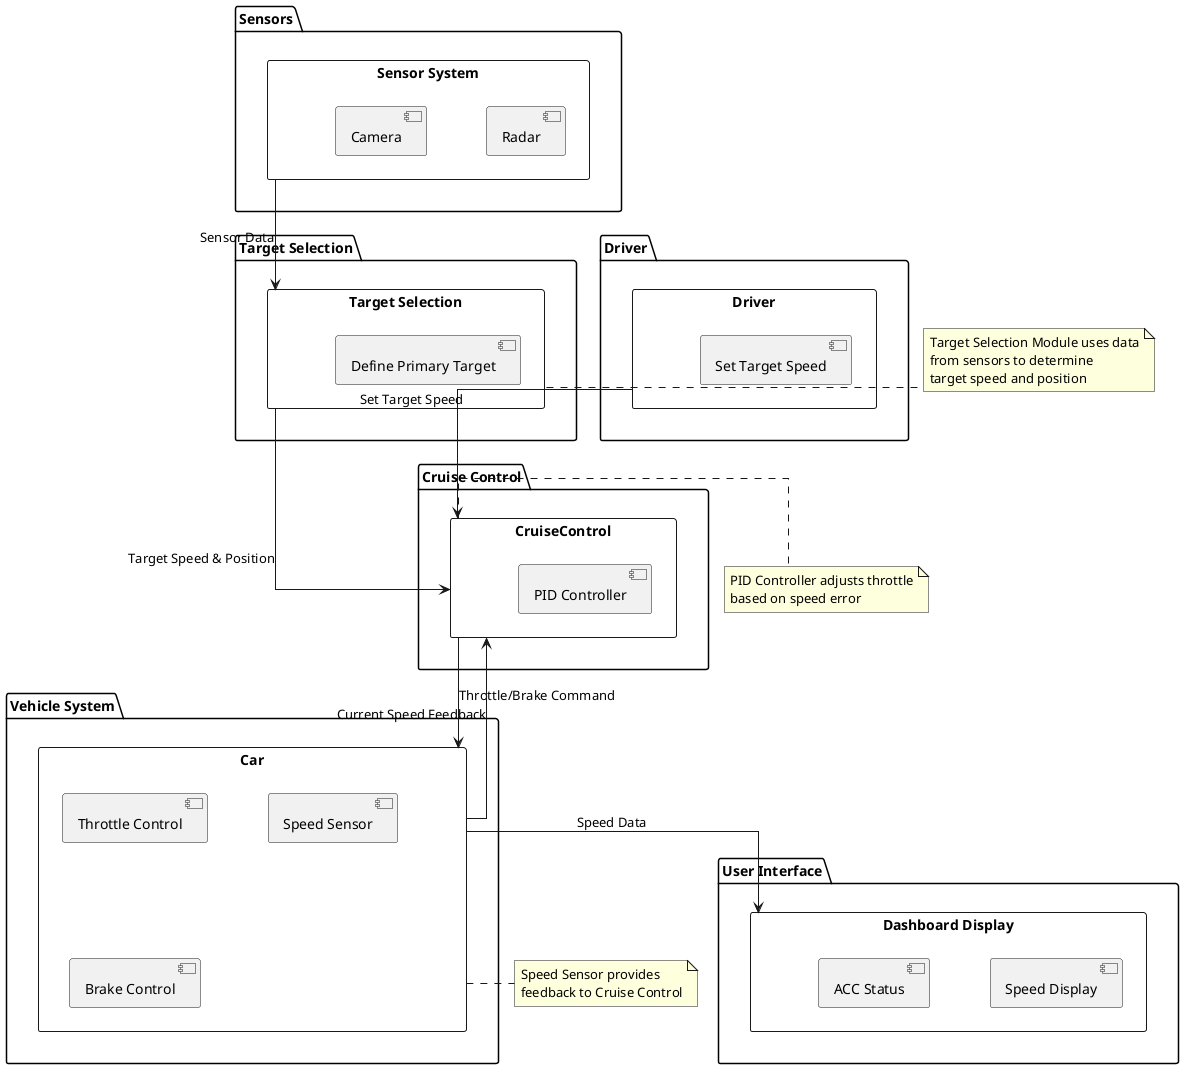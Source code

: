 @startuml RefinedACCArchitecture

skinparam linetype ortho
skinparam ranksep 100
skinparam nodesep 60

package "Driver" {
    rectangle "Driver" as driver {
        [Set Target Speed]
    }
}

package "Sensors" {
    rectangle "Sensor System" as sensors {
        [Radar]
        [Camera]
    }
}

package "Target Selection" {
    rectangle "Target Selection" as ts {
        [Define Primary Target]
    }
}

package "Cruise Control" {
    rectangle "CruiseControl" as cc {
        [PID Controller]
    }
}

package "Vehicle System" {
    rectangle "Car" as car {
        [Throttle Control]
        [Speed Sensor]
        [Brake Control]
    }
}

package "User Interface" {
    rectangle "Dashboard Display" as dash {
        [Speed Display]
        [ACC Status]
    }
}

' Connections

driver --> cc : Set Target Speed
sensors --> ts : Sensor Data
ts --> cc : Target Speed & Position
cc --> car : Throttle/Brake Command
car --> cc : Current Speed Feedback
car --> dash : Speed Data

' Notes
note right of cc : PID Controller adjusts throttle\nbased on speed error
note bottom of car : Speed Sensor provides\nfeedback to Cruise Control
note right of ts : Target Selection Module uses data\nfrom sensors to determine\ntarget speed and position

@enduml
